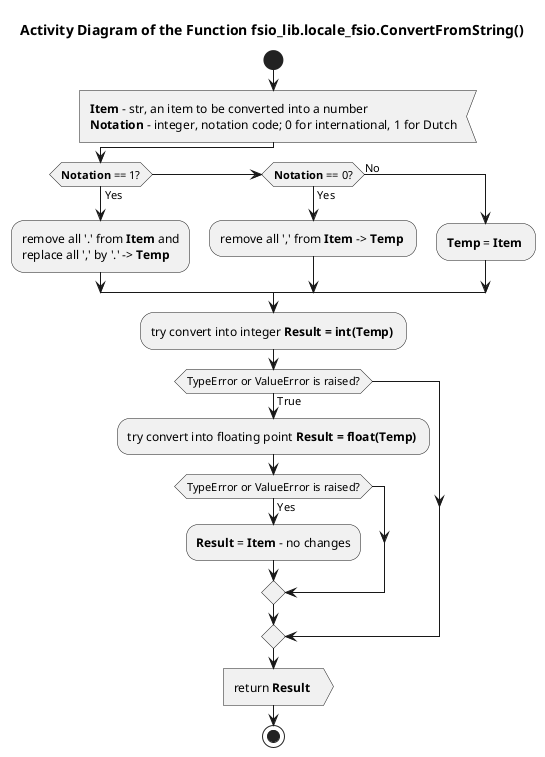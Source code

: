 @startuml locale_fsio_convert_from_string

title Activity Diagram of the Function fsio_lib.locale_fsio.ConvertFromString()

start

:<b>Item</b> - str, an item to be converted into a number
<b>Notation</b> - integer, notation code; 0 for international, 1 for Dutch<

if (<b>Notation</b> == 1?) then (Yes)
    :remove all '.' from <b>Item</b> and\nreplace all ',' by '.' -> <b>Temp</b> ;
elseif (<b>Notation</b> == 0?) then (Yes)
    :remove all ',' from <b>Item</b> -> <b>Temp</b> ;
else (No)
    :<b>Temp</b> = <b>Item</b> ;
endif

:try convert into integer <b>Result = int(Temp)<b> ;

if (TypeError or ValueError is raised?) then (True)
    :try convert into floating point <b>Result = float(Temp)<b> ;
    
    if (TypeError or ValueError is raised?) then (Yes)
    :<b>Result</b> = <b>Item</b> - no changes;
    endif
endif

:return <b>Result</b> >

stop

@enduml